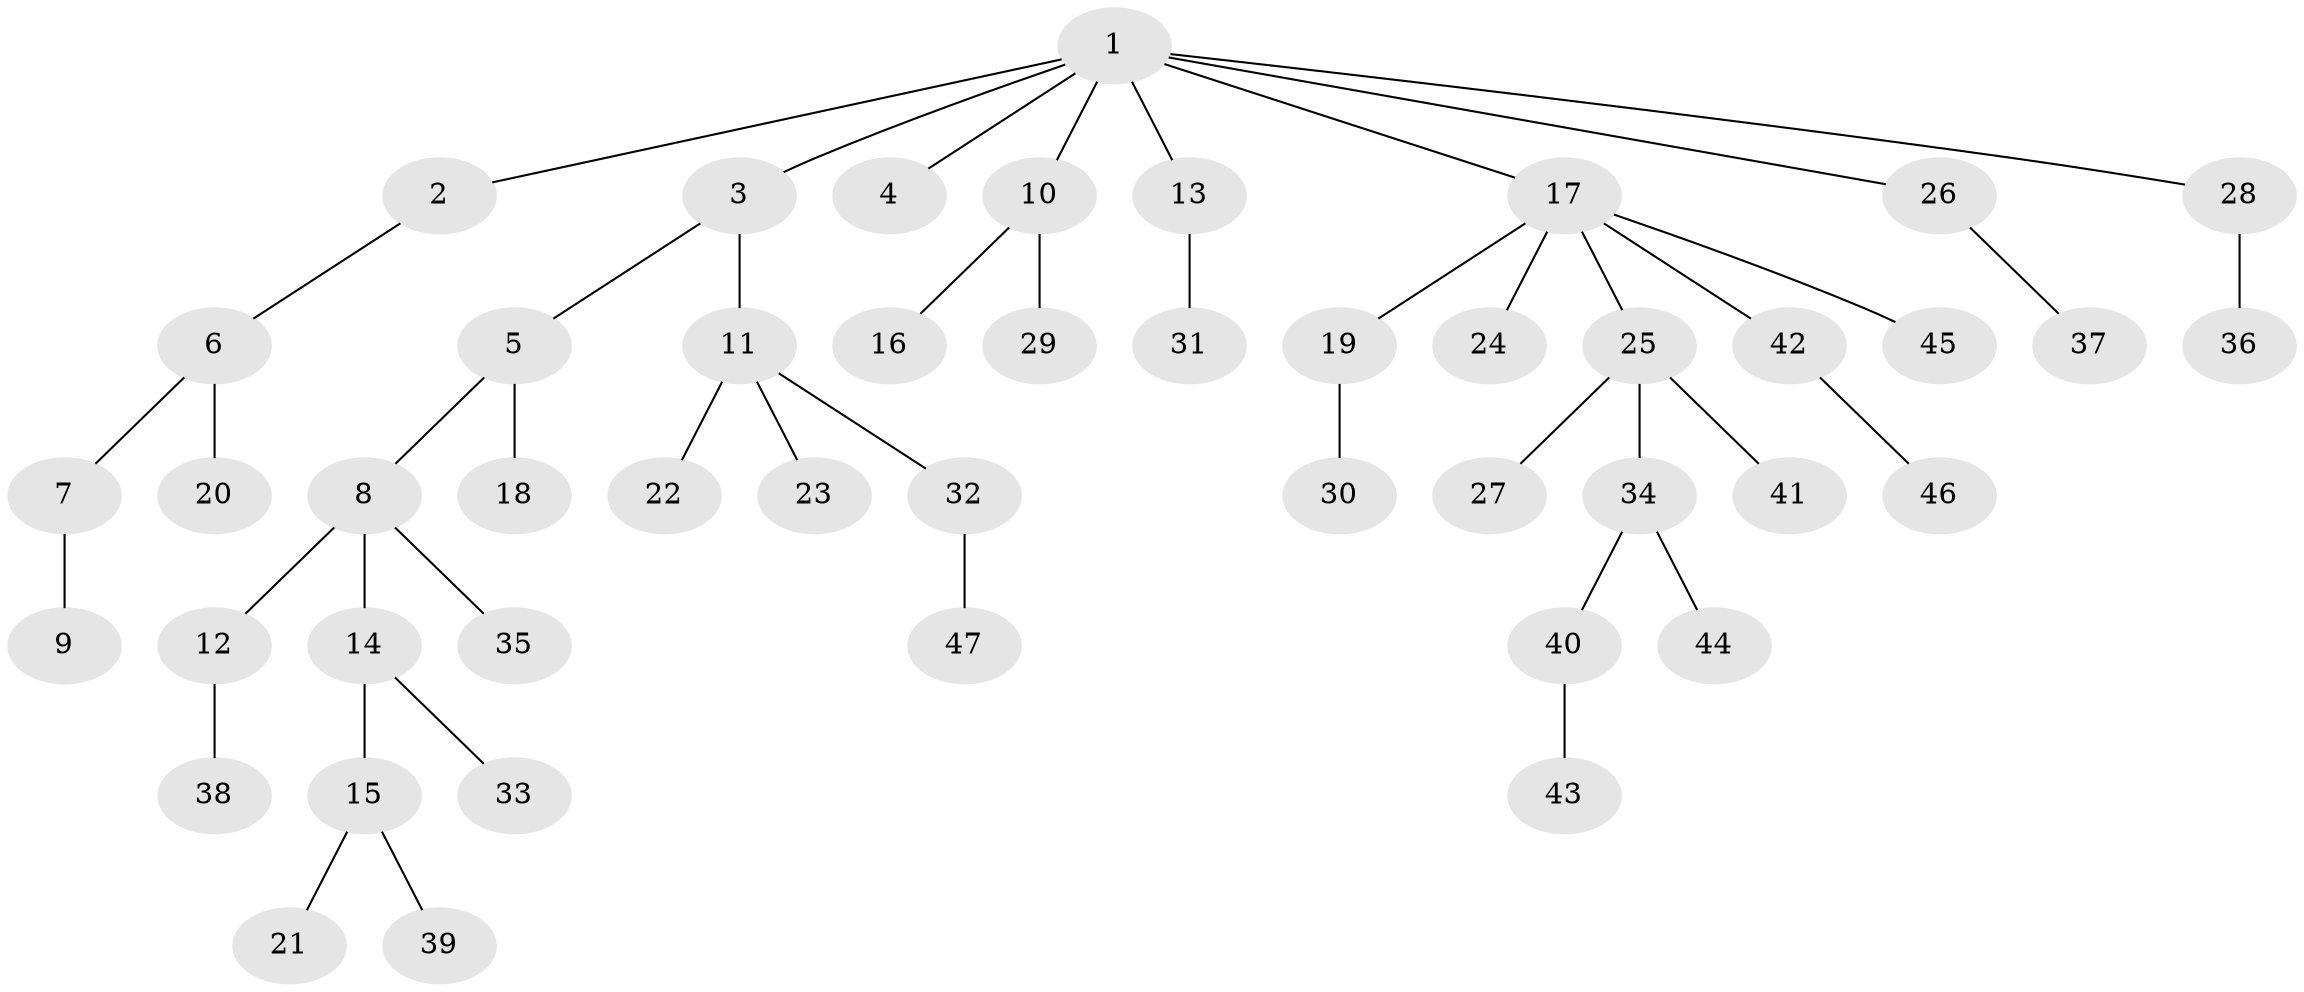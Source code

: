 // original degree distribution, {7: 0.02247191011235955, 3: 0.1348314606741573, 4: 0.056179775280898875, 2: 0.2696629213483146, 5: 0.033707865168539325, 1: 0.48314606741573035}
// Generated by graph-tools (version 1.1) at 2025/36/03/09/25 02:36:34]
// undirected, 47 vertices, 46 edges
graph export_dot {
graph [start="1"]
  node [color=gray90,style=filled];
  1;
  2;
  3;
  4;
  5;
  6;
  7;
  8;
  9;
  10;
  11;
  12;
  13;
  14;
  15;
  16;
  17;
  18;
  19;
  20;
  21;
  22;
  23;
  24;
  25;
  26;
  27;
  28;
  29;
  30;
  31;
  32;
  33;
  34;
  35;
  36;
  37;
  38;
  39;
  40;
  41;
  42;
  43;
  44;
  45;
  46;
  47;
  1 -- 2 [weight=1.0];
  1 -- 3 [weight=1.0];
  1 -- 4 [weight=1.0];
  1 -- 10 [weight=1.0];
  1 -- 13 [weight=1.0];
  1 -- 17 [weight=1.0];
  1 -- 26 [weight=1.0];
  1 -- 28 [weight=1.0];
  2 -- 6 [weight=1.0];
  3 -- 5 [weight=1.0];
  3 -- 11 [weight=1.0];
  5 -- 8 [weight=1.0];
  5 -- 18 [weight=1.0];
  6 -- 7 [weight=1.0];
  6 -- 20 [weight=2.0];
  7 -- 9 [weight=3.0];
  8 -- 12 [weight=1.0];
  8 -- 14 [weight=1.0];
  8 -- 35 [weight=1.0];
  10 -- 16 [weight=1.0];
  10 -- 29 [weight=1.0];
  11 -- 22 [weight=1.0];
  11 -- 23 [weight=2.0];
  11 -- 32 [weight=1.0];
  12 -- 38 [weight=1.0];
  13 -- 31 [weight=1.0];
  14 -- 15 [weight=2.0];
  14 -- 33 [weight=1.0];
  15 -- 21 [weight=1.0];
  15 -- 39 [weight=1.0];
  17 -- 19 [weight=1.0];
  17 -- 24 [weight=1.0];
  17 -- 25 [weight=1.0];
  17 -- 42 [weight=1.0];
  17 -- 45 [weight=1.0];
  19 -- 30 [weight=1.0];
  25 -- 27 [weight=1.0];
  25 -- 34 [weight=1.0];
  25 -- 41 [weight=1.0];
  26 -- 37 [weight=1.0];
  28 -- 36 [weight=2.0];
  32 -- 47 [weight=1.0];
  34 -- 40 [weight=1.0];
  34 -- 44 [weight=1.0];
  40 -- 43 [weight=1.0];
  42 -- 46 [weight=1.0];
}
